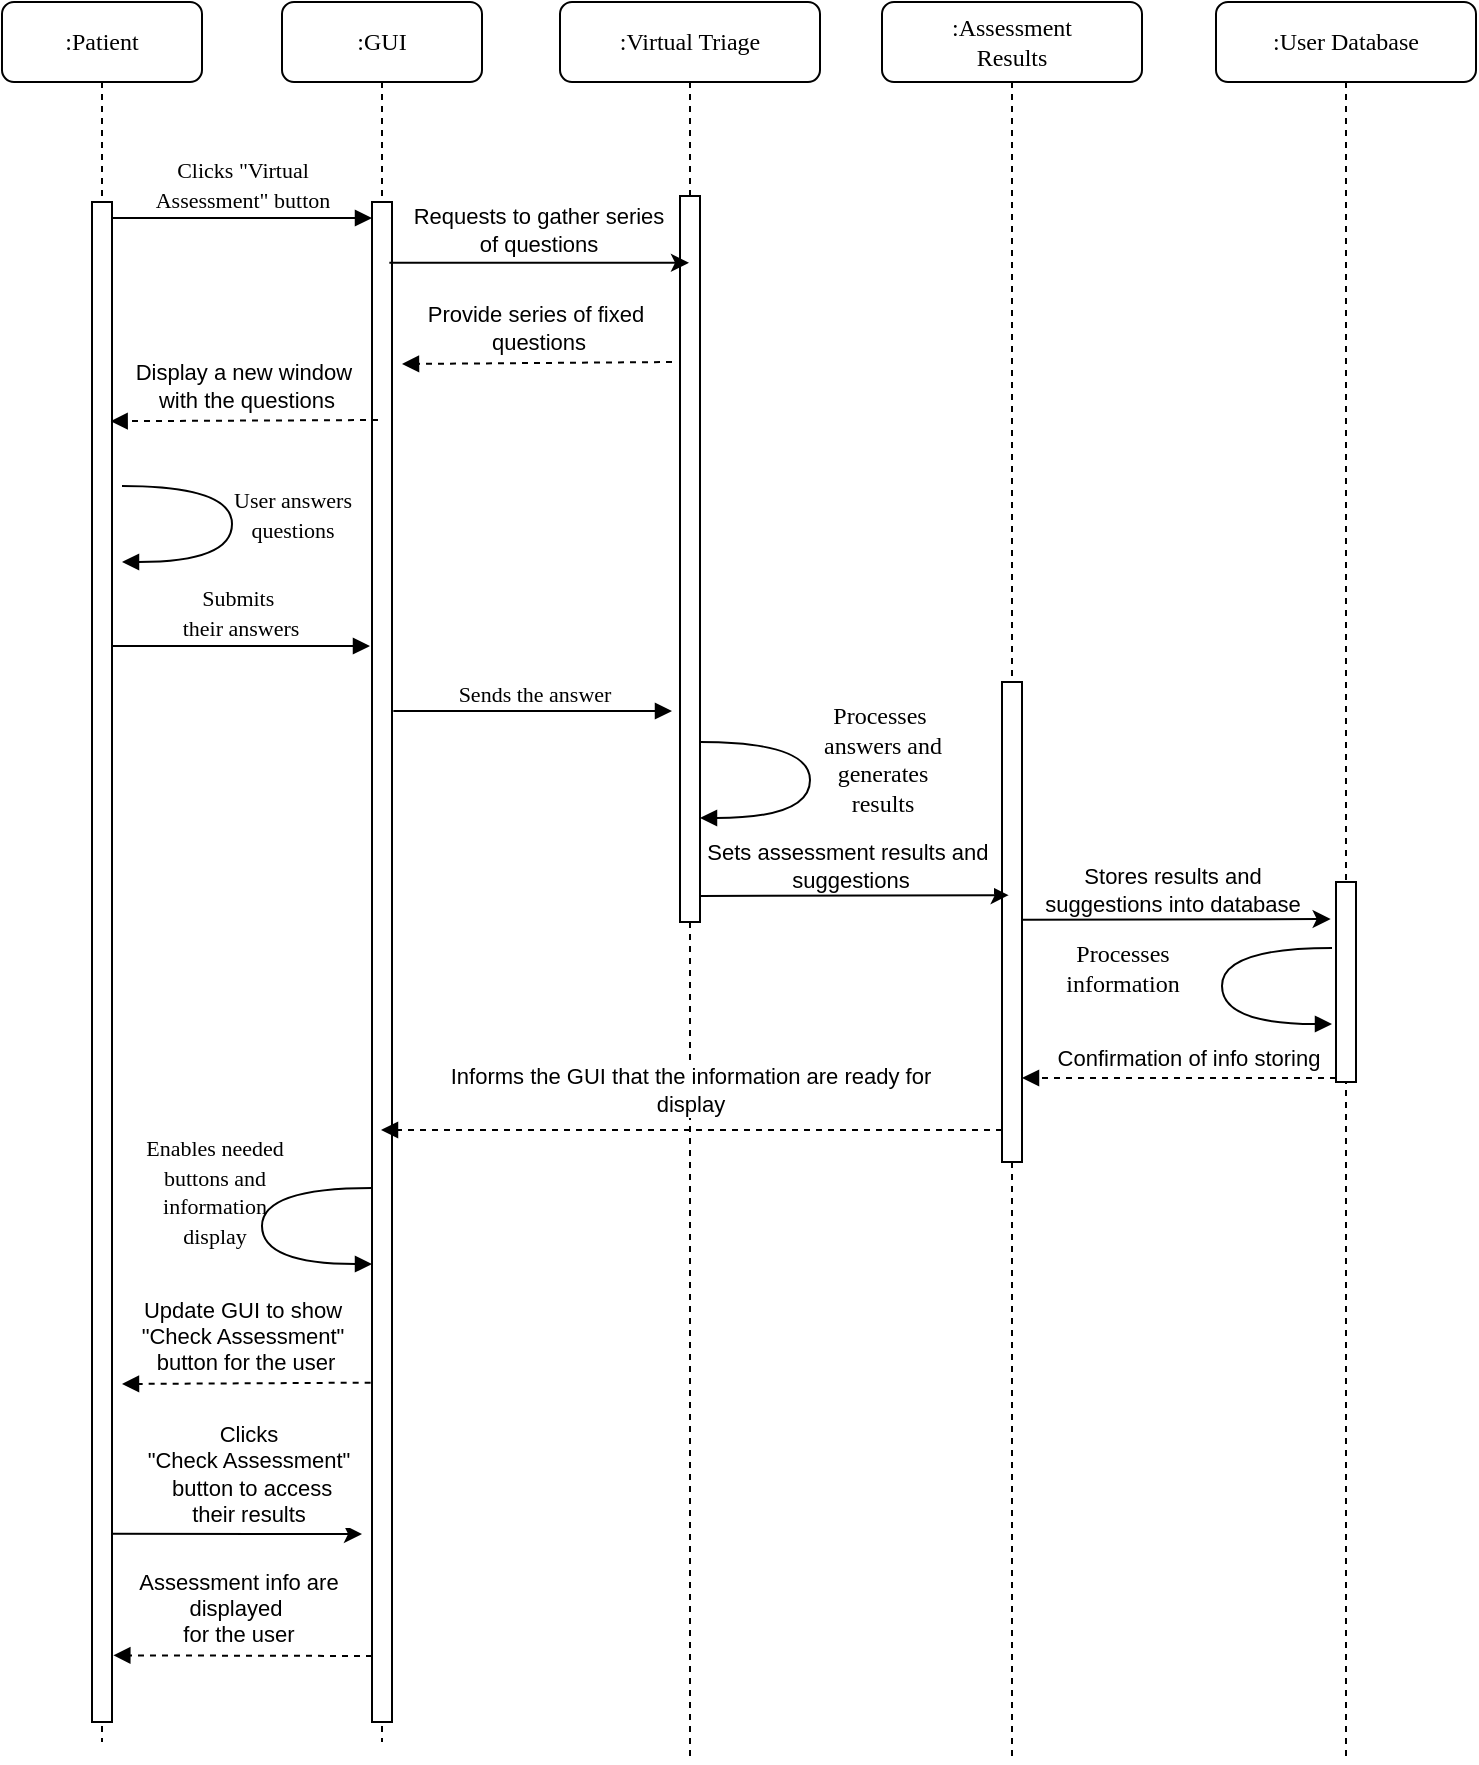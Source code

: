 <mxfile version="24.7.17">
  <diagram name="Page-1" id="LEKixuL0RZr2CF4qyq_7">
    <mxGraphModel dx="1213" dy="663" grid="1" gridSize="10" guides="1" tooltips="1" connect="1" arrows="1" fold="1" page="1" pageScale="1" pageWidth="850" pageHeight="1100" math="0" shadow="0">
      <root>
        <mxCell id="0" />
        <mxCell id="1" parent="0" />
        <mxCell id="vEi8x9JW135LUDFCunV6-3" value=":GUI" style="shape=umlLifeline;perimeter=lifelinePerimeter;whiteSpace=wrap;html=1;container=1;collapsible=0;recursiveResize=0;outlineConnect=0;rounded=1;shadow=0;comic=0;labelBackgroundColor=none;strokeWidth=1;fontFamily=Verdana;fontSize=12;align=center;" parent="1" vertex="1">
          <mxGeometry x="240" y="80" width="100" height="870" as="geometry" />
        </mxCell>
        <mxCell id="vEi8x9JW135LUDFCunV6-4" value="" style="html=1;points=[];perimeter=orthogonalPerimeter;rounded=0;shadow=0;comic=0;labelBackgroundColor=none;strokeWidth=1;fontFamily=Verdana;fontSize=12;align=center;" parent="vEi8x9JW135LUDFCunV6-3" vertex="1">
          <mxGeometry x="45" y="100" width="10" height="760" as="geometry" />
        </mxCell>
        <mxCell id="vEi8x9JW135LUDFCunV6-5" value="&lt;span style=&quot;font-size: 11px;&quot;&gt;Submits&amp;nbsp;&lt;br&gt;their answers&lt;/span&gt;" style="html=1;verticalAlign=bottom;endArrow=block;entryX=0;entryY=0;labelBackgroundColor=none;fontFamily=Verdana;fontSize=12;edgeStyle=elbowEdgeStyle;elbow=vertical;" parent="vEi8x9JW135LUDFCunV6-3" edge="1">
          <mxGeometry relative="1" as="geometry">
            <mxPoint x="-86" y="322" as="sourcePoint" />
            <mxPoint x="44" y="322" as="targetPoint" />
          </mxGeometry>
        </mxCell>
        <mxCell id="vEi8x9JW135LUDFCunV6-72" value="" style="html=1;verticalAlign=bottom;labelBackgroundColor=none;endArrow=block;endFill=1;dashed=1;rounded=0;exitX=-0.067;exitY=0.657;exitDx=0;exitDy=0;exitPerimeter=0;" parent="vEi8x9JW135LUDFCunV6-3" edge="1">
          <mxGeometry width="160" relative="1" as="geometry">
            <mxPoint x="44.33" y="690.32" as="sourcePoint" />
            <mxPoint x="-80" y="691" as="targetPoint" />
          </mxGeometry>
        </mxCell>
        <mxCell id="vEi8x9JW135LUDFCunV6-73" value="Update GUI to show&lt;br&gt;&quot;Check Assessment&quot;&lt;br&gt;&amp;nbsp;button for the user" style="edgeLabel;html=1;align=center;verticalAlign=middle;resizable=0;points=[];" parent="vEi8x9JW135LUDFCunV6-72" vertex="1" connectable="0">
          <mxGeometry x="0.101" y="-1" relative="1" as="geometry">
            <mxPoint x="4" y="-23" as="offset" />
          </mxGeometry>
        </mxCell>
        <mxCell id="vEi8x9JW135LUDFCunV6-76" value="" style="html=1;verticalAlign=bottom;labelBackgroundColor=none;endArrow=block;endFill=1;dashed=1;rounded=0;exitX=-0.067;exitY=0.657;exitDx=0;exitDy=0;exitPerimeter=0;entryX=1.067;entryY=0.868;entryDx=0;entryDy=0;entryPerimeter=0;" parent="vEi8x9JW135LUDFCunV6-3" edge="1">
          <mxGeometry width="160" relative="1" as="geometry">
            <mxPoint x="45.0" y="827.0" as="sourcePoint" />
            <mxPoint x="-84.33" y="826.68" as="targetPoint" />
          </mxGeometry>
        </mxCell>
        <mxCell id="vEi8x9JW135LUDFCunV6-77" value="Assessment info are&lt;br&gt;displayed&amp;nbsp;&lt;br&gt;for the user" style="edgeLabel;html=1;align=center;verticalAlign=middle;resizable=0;points=[];" parent="vEi8x9JW135LUDFCunV6-76" vertex="1" connectable="0">
          <mxGeometry x="0.101" y="-1" relative="1" as="geometry">
            <mxPoint x="4" y="-23" as="offset" />
          </mxGeometry>
        </mxCell>
        <mxCell id="vEi8x9JW135LUDFCunV6-70" value="&lt;span style=&quot;font-size: 11px;&quot;&gt;Enables needed&lt;br&gt;buttons and &lt;br&gt;information&lt;br&gt;display&lt;/span&gt;" style="html=1;verticalAlign=bottom;endArrow=block;labelBackgroundColor=none;fontFamily=Verdana;fontSize=12;elbow=vertical;edgeStyle=orthogonalEdgeStyle;curved=1;exitX=1.038;exitY=0.345;exitPerimeter=0;" parent="vEi8x9JW135LUDFCunV6-3" edge="1">
          <mxGeometry x="0.189" y="-24" relative="1" as="geometry">
            <mxPoint x="45" y="593" as="sourcePoint" />
            <mxPoint x="45" y="631" as="targetPoint" />
            <Array as="points">
              <mxPoint x="-10" y="593" />
              <mxPoint x="-10" y="631" />
            </Array>
            <mxPoint as="offset" />
          </mxGeometry>
        </mxCell>
        <mxCell id="vEi8x9JW135LUDFCunV6-12" value=":Patient" style="shape=umlLifeline;perimeter=lifelinePerimeter;whiteSpace=wrap;html=1;container=1;collapsible=0;recursiveResize=0;outlineConnect=0;rounded=1;shadow=0;comic=0;labelBackgroundColor=none;strokeWidth=1;fontFamily=Verdana;fontSize=12;align=center;" parent="1" vertex="1">
          <mxGeometry x="100" y="80" width="100" height="870" as="geometry" />
        </mxCell>
        <mxCell id="vEi8x9JW135LUDFCunV6-13" value="" style="html=1;points=[];perimeter=orthogonalPerimeter;rounded=0;shadow=0;comic=0;labelBackgroundColor=none;strokeWidth=1;fontFamily=Verdana;fontSize=12;align=center;" parent="vEi8x9JW135LUDFCunV6-12" vertex="1">
          <mxGeometry x="45" y="100" width="10" height="760" as="geometry" />
        </mxCell>
        <mxCell id="vEi8x9JW135LUDFCunV6-16" value="&lt;span style=&quot;font-size: 11px;&quot;&gt;Clicks &quot;Virtual&lt;br&gt;Assessment&quot; button&lt;/span&gt;" style="html=1;verticalAlign=bottom;endArrow=block;entryX=0;entryY=0;labelBackgroundColor=none;fontFamily=Verdana;fontSize=12;edgeStyle=elbowEdgeStyle;elbow=vertical;" parent="1" edge="1">
          <mxGeometry relative="1" as="geometry">
            <mxPoint x="155" y="188" as="sourcePoint" />
            <mxPoint x="285" y="188.0" as="targetPoint" />
          </mxGeometry>
        </mxCell>
        <mxCell id="vEi8x9JW135LUDFCunV6-17" value=":User Database" style="shape=umlLifeline;perimeter=lifelinePerimeter;whiteSpace=wrap;html=1;container=1;collapsible=0;recursiveResize=0;outlineConnect=0;rounded=1;shadow=0;comic=0;labelBackgroundColor=none;strokeWidth=1;fontFamily=Verdana;fontSize=12;align=center;" parent="1" vertex="1">
          <mxGeometry x="707" y="80" width="130" height="880" as="geometry" />
        </mxCell>
        <mxCell id="vEi8x9JW135LUDFCunV6-18" value="" style="html=1;points=[];perimeter=orthogonalPerimeter;rounded=0;shadow=0;comic=0;labelBackgroundColor=none;strokeWidth=1;fontFamily=Verdana;fontSize=12;align=center;" parent="vEi8x9JW135LUDFCunV6-17" vertex="1">
          <mxGeometry x="60" y="440" width="10" height="100" as="geometry" />
        </mxCell>
        <mxCell id="vEi8x9JW135LUDFCunV6-62" value="" style="endArrow=classic;html=1;rounded=0;entryX=0.433;entryY=0.919;entryDx=0;entryDy=0;entryPerimeter=0;" parent="vEi8x9JW135LUDFCunV6-17" edge="1">
          <mxGeometry width="50" height="50" relative="1" as="geometry">
            <mxPoint x="-97" y="458.89" as="sourcePoint" />
            <mxPoint x="57.33" y="458.5" as="targetPoint" />
          </mxGeometry>
        </mxCell>
        <mxCell id="vEi8x9JW135LUDFCunV6-63" value="Stores results and &lt;br&gt;suggestions into database" style="edgeLabel;html=1;align=center;verticalAlign=middle;resizable=0;points=[];" parent="vEi8x9JW135LUDFCunV6-62" vertex="1" connectable="0">
          <mxGeometry x="-0.556" y="-3" relative="1" as="geometry">
            <mxPoint x="40" y="-18" as="offset" />
          </mxGeometry>
        </mxCell>
        <mxCell id="vEi8x9JW135LUDFCunV6-64" value="" style="html=1;verticalAlign=bottom;labelBackgroundColor=none;endArrow=block;endFill=1;dashed=1;rounded=0;entryX=1;entryY=0.96;entryDx=0;entryDy=0;entryPerimeter=0;" parent="vEi8x9JW135LUDFCunV6-17" edge="1">
          <mxGeometry width="160" relative="1" as="geometry">
            <mxPoint x="60" y="538" as="sourcePoint" />
            <mxPoint x="-97" y="538" as="targetPoint" />
          </mxGeometry>
        </mxCell>
        <mxCell id="vEi8x9JW135LUDFCunV6-65" value="Confirmation of info storing" style="edgeLabel;html=1;align=center;verticalAlign=middle;resizable=0;points=[];" parent="vEi8x9JW135LUDFCunV6-64" vertex="1" connectable="0">
          <mxGeometry x="0.101" y="-1" relative="1" as="geometry">
            <mxPoint x="12" y="-9" as="offset" />
          </mxGeometry>
        </mxCell>
        <mxCell id="Hc-biCmf0aNUgXZs6N0B-1" value="Processes &lt;br&gt;information" style="html=1;verticalAlign=bottom;endArrow=block;labelBackgroundColor=none;fontFamily=Verdana;fontSize=12;elbow=vertical;edgeStyle=orthogonalEdgeStyle;curved=1;exitX=1.038;exitY=0.345;exitPerimeter=0;" edge="1" parent="vEi8x9JW135LUDFCunV6-17">
          <mxGeometry x="0.108" y="-50" relative="1" as="geometry">
            <mxPoint x="58" y="473" as="sourcePoint" />
            <mxPoint x="58" y="511" as="targetPoint" />
            <Array as="points">
              <mxPoint x="3" y="473" />
              <mxPoint x="3" y="511" />
            </Array>
            <mxPoint as="offset" />
          </mxGeometry>
        </mxCell>
        <mxCell id="vEi8x9JW135LUDFCunV6-25" value="" style="html=1;verticalAlign=bottom;labelBackgroundColor=none;endArrow=block;endFill=1;dashed=1;rounded=0;entryX=1.133;entryY=0.135;entryDx=0;entryDy=0;entryPerimeter=0;" parent="1" edge="1">
          <mxGeometry width="160" relative="1" as="geometry">
            <mxPoint x="288" y="289" as="sourcePoint" />
            <mxPoint x="154.33" y="289.6" as="targetPoint" />
          </mxGeometry>
        </mxCell>
        <mxCell id="vEi8x9JW135LUDFCunV6-26" value="Display a new window&amp;nbsp;&lt;br&gt;with the questions" style="edgeLabel;html=1;align=center;verticalAlign=middle;resizable=0;points=[];" parent="vEi8x9JW135LUDFCunV6-25" vertex="1" connectable="0">
          <mxGeometry x="0.101" y="-1" relative="1" as="geometry">
            <mxPoint x="7" y="-17" as="offset" />
          </mxGeometry>
        </mxCell>
        <mxCell id="vEi8x9JW135LUDFCunV6-29" value=":Virtual Triage" style="shape=umlLifeline;perimeter=lifelinePerimeter;whiteSpace=wrap;html=1;container=1;collapsible=0;recursiveResize=0;outlineConnect=0;rounded=1;shadow=0;comic=0;labelBackgroundColor=none;strokeWidth=1;fontFamily=Verdana;fontSize=12;align=center;" parent="1" vertex="1">
          <mxGeometry x="379" y="80" width="130" height="880" as="geometry" />
        </mxCell>
        <mxCell id="vEi8x9JW135LUDFCunV6-30" value="" style="html=1;points=[];perimeter=orthogonalPerimeter;rounded=0;shadow=0;comic=0;labelBackgroundColor=none;strokeWidth=1;fontFamily=Verdana;fontSize=12;align=center;" parent="vEi8x9JW135LUDFCunV6-29" vertex="1">
          <mxGeometry x="60" y="97" width="10" height="363" as="geometry" />
        </mxCell>
        <mxCell id="vEi8x9JW135LUDFCunV6-59" value="Processes&amp;nbsp;&lt;br&gt;answers and&lt;br&gt;generates&lt;br&gt;results" style="html=1;verticalAlign=bottom;endArrow=block;labelBackgroundColor=none;fontFamily=Verdana;fontSize=12;elbow=vertical;edgeStyle=orthogonalEdgeStyle;curved=1;exitX=1.038;exitY=0.345;exitPerimeter=0;" parent="vEi8x9JW135LUDFCunV6-29" edge="1">
          <mxGeometry x="0.257" y="36" relative="1" as="geometry">
            <mxPoint x="70" y="370" as="sourcePoint" />
            <mxPoint x="70" y="408" as="targetPoint" />
            <Array as="points">
              <mxPoint x="125" y="370" />
              <mxPoint x="125" y="408" />
            </Array>
            <mxPoint x="36" y="-34" as="offset" />
          </mxGeometry>
        </mxCell>
        <mxCell id="vEi8x9JW135LUDFCunV6-45" value=":Assessment &lt;br&gt;Results" style="shape=umlLifeline;perimeter=lifelinePerimeter;whiteSpace=wrap;html=1;container=1;collapsible=0;recursiveResize=0;outlineConnect=0;rounded=1;shadow=0;comic=0;labelBackgroundColor=none;strokeWidth=1;fontFamily=Verdana;fontSize=12;align=center;" parent="1" vertex="1">
          <mxGeometry x="540" y="80" width="130" height="880" as="geometry" />
        </mxCell>
        <mxCell id="vEi8x9JW135LUDFCunV6-46" value="" style="html=1;points=[];perimeter=orthogonalPerimeter;rounded=0;shadow=0;comic=0;labelBackgroundColor=none;strokeWidth=1;fontFamily=Verdana;fontSize=12;align=center;" parent="vEi8x9JW135LUDFCunV6-45" vertex="1">
          <mxGeometry x="60" y="340" width="10" height="240" as="geometry" />
        </mxCell>
        <mxCell id="vEi8x9JW135LUDFCunV6-67" value="" style="html=1;verticalAlign=bottom;labelBackgroundColor=none;endArrow=block;endFill=1;dashed=1;rounded=0;" parent="vEi8x9JW135LUDFCunV6-45" edge="1">
          <mxGeometry width="160" relative="1" as="geometry">
            <mxPoint x="60" y="564" as="sourcePoint" />
            <mxPoint x="-250.5" y="564" as="targetPoint" />
          </mxGeometry>
        </mxCell>
        <mxCell id="vEi8x9JW135LUDFCunV6-68" value="Informs the GUI that the information are ready for&lt;br&gt;display" style="edgeLabel;html=1;align=center;verticalAlign=middle;resizable=0;points=[];" parent="vEi8x9JW135LUDFCunV6-67" vertex="1" connectable="0">
          <mxGeometry x="0.101" y="-1" relative="1" as="geometry">
            <mxPoint x="15" y="-19" as="offset" />
          </mxGeometry>
        </mxCell>
        <mxCell id="vEi8x9JW135LUDFCunV6-52" value="" style="endArrow=classic;html=1;rounded=0;exitX=0.867;exitY=0.04;exitDx=0;exitDy=0;exitPerimeter=0;" parent="1" source="vEi8x9JW135LUDFCunV6-4" target="vEi8x9JW135LUDFCunV6-29" edge="1">
          <mxGeometry width="50" height="50" relative="1" as="geometry">
            <mxPoint x="400" y="370" as="sourcePoint" />
            <mxPoint x="450" y="320" as="targetPoint" />
          </mxGeometry>
        </mxCell>
        <mxCell id="vEi8x9JW135LUDFCunV6-53" value="Requests to gather series&lt;br&gt;of questions" style="edgeLabel;html=1;align=center;verticalAlign=middle;resizable=0;points=[];" parent="vEi8x9JW135LUDFCunV6-52" vertex="1" connectable="0">
          <mxGeometry x="-0.101" y="3" relative="1" as="geometry">
            <mxPoint x="7" y="-14" as="offset" />
          </mxGeometry>
        </mxCell>
        <mxCell id="vEi8x9JW135LUDFCunV6-55" value="" style="html=1;verticalAlign=bottom;labelBackgroundColor=none;endArrow=block;endFill=1;dashed=1;rounded=0;entryX=1;entryY=0.067;entryDx=0;entryDy=0;entryPerimeter=0;" parent="1" edge="1">
          <mxGeometry width="160" relative="1" as="geometry">
            <mxPoint x="435" y="260" as="sourcePoint" />
            <mxPoint x="300" y="261" as="targetPoint" />
          </mxGeometry>
        </mxCell>
        <mxCell id="vEi8x9JW135LUDFCunV6-56" value="Provide series of fixed&amp;nbsp;&lt;br&gt;questions" style="edgeLabel;html=1;align=center;verticalAlign=middle;resizable=0;points=[];" parent="vEi8x9JW135LUDFCunV6-55" vertex="1" connectable="0">
          <mxGeometry x="0.101" y="-1" relative="1" as="geometry">
            <mxPoint x="7" y="-17" as="offset" />
          </mxGeometry>
        </mxCell>
        <mxCell id="vEi8x9JW135LUDFCunV6-57" value="&lt;span style=&quot;font-size: 11px;&quot;&gt;Sends the answer&lt;/span&gt;" style="html=1;verticalAlign=bottom;endArrow=block;entryX=0;entryY=0;labelBackgroundColor=none;fontFamily=Verdana;fontSize=12;edgeStyle=elbowEdgeStyle;elbow=vertical;exitX=1.067;exitY=0.252;exitDx=0;exitDy=0;exitPerimeter=0;" parent="1" edge="1">
          <mxGeometry relative="1" as="geometry">
            <mxPoint x="295.67" y="434.52" as="sourcePoint" />
            <mxPoint x="435" y="434" as="targetPoint" />
          </mxGeometry>
        </mxCell>
        <mxCell id="vEi8x9JW135LUDFCunV6-60" value="" style="endArrow=classic;html=1;rounded=0;entryX=0.433;entryY=0.919;entryDx=0;entryDy=0;entryPerimeter=0;" parent="1" edge="1">
          <mxGeometry width="50" height="50" relative="1" as="geometry">
            <mxPoint x="449" y="527" as="sourcePoint" />
            <mxPoint x="603.33" y="526.61" as="targetPoint" />
          </mxGeometry>
        </mxCell>
        <mxCell id="vEi8x9JW135LUDFCunV6-61" value="Sets assessment results and&amp;nbsp;&lt;br&gt;suggestions" style="edgeLabel;html=1;align=center;verticalAlign=middle;resizable=0;points=[];" parent="vEi8x9JW135LUDFCunV6-60" vertex="1" connectable="0">
          <mxGeometry x="-0.556" y="-3" relative="1" as="geometry">
            <mxPoint x="40" y="-18" as="offset" />
          </mxGeometry>
        </mxCell>
        <mxCell id="vEi8x9JW135LUDFCunV6-74" value="" style="endArrow=classic;html=1;rounded=0;exitX=1;exitY=0.788;exitDx=0;exitDy=0;exitPerimeter=0;" parent="1" edge="1">
          <mxGeometry width="50" height="50" relative="1" as="geometry">
            <mxPoint x="155" y="845.88" as="sourcePoint" />
            <mxPoint x="280" y="846" as="targetPoint" />
          </mxGeometry>
        </mxCell>
        <mxCell id="vEi8x9JW135LUDFCunV6-75" value="Clicks &lt;br&gt;&quot;Check Assessment&quot;&lt;br&gt;&amp;nbsp;button to access &lt;br&gt;their results" style="edgeLabel;html=1;align=center;verticalAlign=middle;resizable=0;points=[];" parent="vEi8x9JW135LUDFCunV6-74" vertex="1" connectable="0">
          <mxGeometry x="0.177" y="-1" relative="1" as="geometry">
            <mxPoint x="-6" y="-31" as="offset" />
          </mxGeometry>
        </mxCell>
        <mxCell id="vEi8x9JW135LUDFCunV6-58" value="&lt;font style=&quot;font-size: 11px;&quot;&gt;User answers&lt;br&gt;questions&lt;/font&gt;" style="html=1;verticalAlign=bottom;endArrow=block;labelBackgroundColor=none;fontFamily=Verdana;fontSize=12;elbow=vertical;edgeStyle=orthogonalEdgeStyle;curved=1;exitX=1.038;exitY=0.345;exitPerimeter=0;" parent="1" edge="1">
          <mxGeometry x="0.162" y="30" relative="1" as="geometry">
            <mxPoint x="160" y="322" as="sourcePoint" />
            <mxPoint x="160" y="360" as="targetPoint" />
            <Array as="points">
              <mxPoint x="215" y="322" />
              <mxPoint x="215" y="360" />
            </Array>
            <mxPoint as="offset" />
          </mxGeometry>
        </mxCell>
      </root>
    </mxGraphModel>
  </diagram>
</mxfile>
